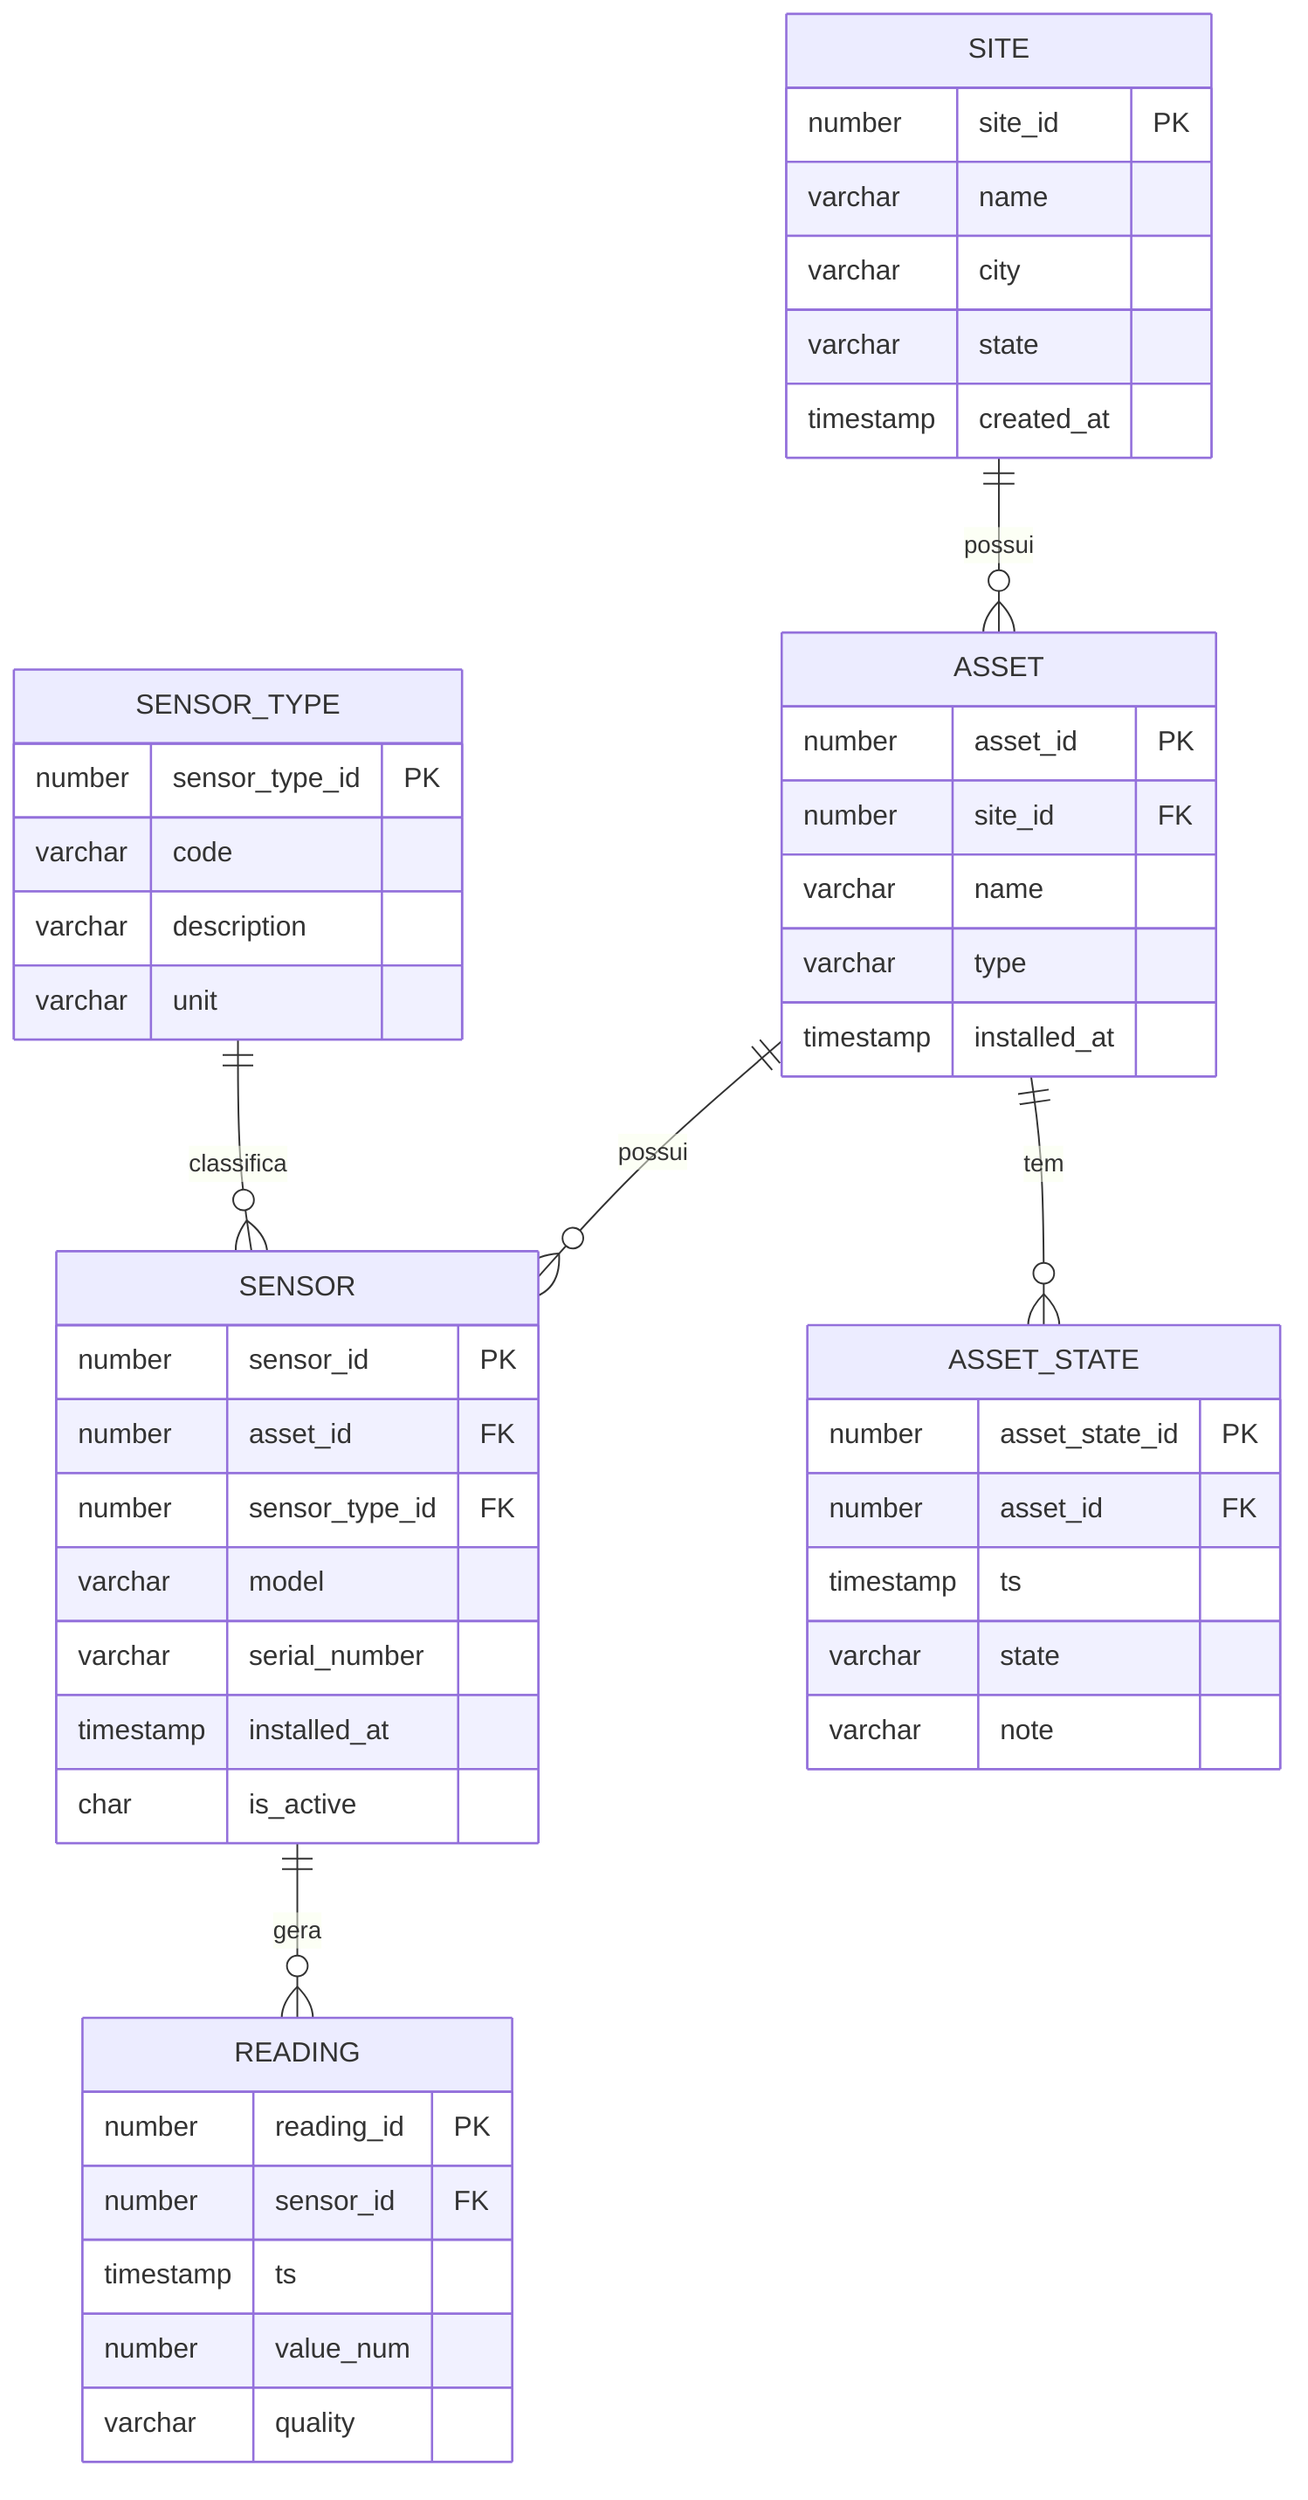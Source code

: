 %% erd.mmd - Diagrama ER (use https://mermaid.live para exportar PNG)
erDiagram
    SITE ||--o{ ASSET : possui
    ASSET ||--o{ SENSOR : possui
    SENSOR ||--o{ READING : gera
    ASSET ||--o{ ASSET_STATE : tem

    SITE {
      number site_id PK
      varchar name
      varchar city
      varchar state
      timestamp created_at
    }
    ASSET {
      number asset_id PK
      number site_id FK
      varchar name
      varchar type
      timestamp installed_at
    }
    SENSOR_TYPE ||--o{ SENSOR : classifica
    SENSOR_TYPE {
      number sensor_type_id PK
      varchar code
      varchar description
      varchar unit
    }
    SENSOR {
      number sensor_id PK
      number asset_id FK
      number sensor_type_id FK
      varchar model
      varchar serial_number
      timestamp installed_at
      char is_active
    }
    READING {
      number reading_id PK
      number sensor_id FK
      timestamp ts
      number value_num
      varchar quality
    }
    ASSET_STATE {
      number asset_state_id PK
      number asset_id FK
      timestamp ts
      varchar state
      varchar note
    }